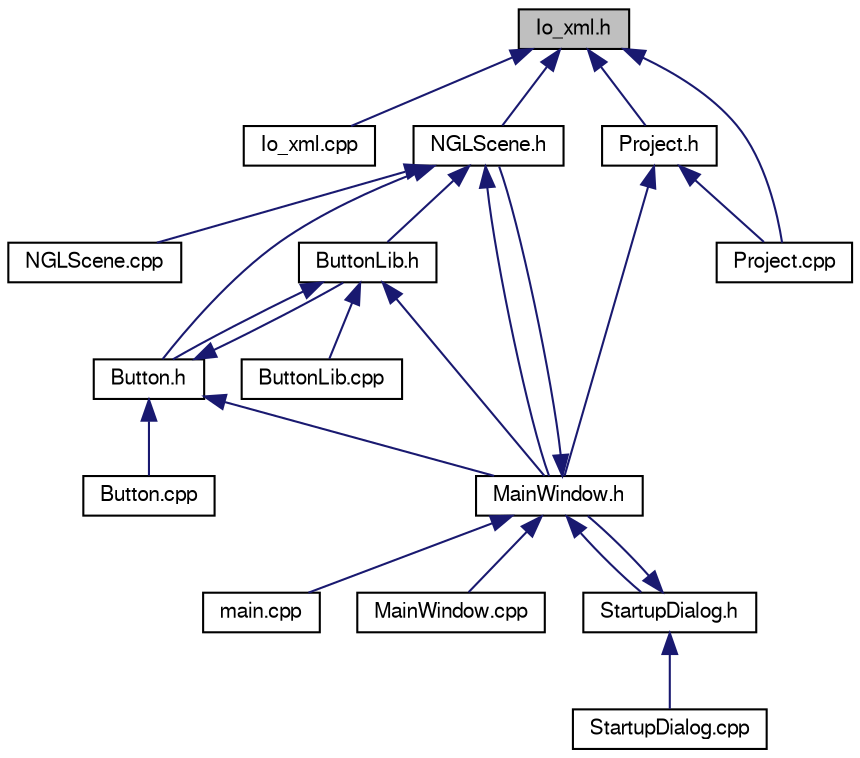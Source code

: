 digraph "Io_xml.h"
{
  edge [fontname="FreeSans",fontsize="10",labelfontname="FreeSans",labelfontsize="10"];
  node [fontname="FreeSans",fontsize="10",shape=record];
  Node1 [label="Io_xml.h",height=0.2,width=0.4,color="black", fillcolor="grey75", style="filled" fontcolor="black"];
  Node1 -> Node2 [dir="back",color="midnightblue",fontsize="10",style="solid"];
  Node2 [label="Io_xml.cpp",height=0.2,width=0.4,color="black", fillcolor="white", style="filled",URL="$_io__xml_8cpp.html"];
  Node1 -> Node3 [dir="back",color="midnightblue",fontsize="10",style="solid"];
  Node3 [label="Project.cpp",height=0.2,width=0.4,color="black", fillcolor="white", style="filled",URL="$_project_8cpp.html"];
  Node1 -> Node4 [dir="back",color="midnightblue",fontsize="10",style="solid"];
  Node4 [label="NGLScene.h",height=0.2,width=0.4,color="black", fillcolor="white", style="filled",URL="$_n_g_l_scene_8h.html",tooltip="a modified Qt GL widget class for "];
  Node4 -> Node5 [dir="back",color="midnightblue",fontsize="10",style="solid"];
  Node5 [label="NGLScene.cpp",height=0.2,width=0.4,color="black", fillcolor="white", style="filled",URL="$_n_g_l_scene_8cpp.html"];
  Node4 -> Node6 [dir="back",color="midnightblue",fontsize="10",style="solid"];
  Node6 [label="ButtonLib.h",height=0.2,width=0.4,color="black", fillcolor="white", style="filled",URL="$_button_lib_8h.html",tooltip="this class creates a button library to store buttons and set uniform values "];
  Node6 -> Node7 [dir="back",color="midnightblue",fontsize="10",style="solid"];
  Node7 [label="ButtonLib.cpp",height=0.2,width=0.4,color="black", fillcolor="white", style="filled",URL="$_button_lib_8cpp.html"];
  Node6 -> Node8 [dir="back",color="midnightblue",fontsize="10",style="solid"];
  Node8 [label="Button.h",height=0.2,width=0.4,color="black", fillcolor="white", style="filled",URL="$_button_8h.html",tooltip="this class creates a button with a pop up widget that can create modifiable attributes ..."];
  Node8 -> Node9 [dir="back",color="midnightblue",fontsize="10",style="solid"];
  Node9 [label="Button.cpp",height=0.2,width=0.4,color="black", fillcolor="white", style="filled",URL="$_button_8cpp.html"];
  Node8 -> Node6 [dir="back",color="midnightblue",fontsize="10",style="solid"];
  Node8 -> Node10 [dir="back",color="midnightblue",fontsize="10",style="solid"];
  Node10 [label="MainWindow.h",height=0.2,width=0.4,color="black", fillcolor="white", style="filled",URL="$_main_window_8h.html",tooltip="the MainWindow, GUI for our program "];
  Node10 -> Node11 [dir="back",color="midnightblue",fontsize="10",style="solid"];
  Node11 [label="main.cpp",height=0.2,width=0.4,color="black", fillcolor="white", style="filled",URL="$main_8cpp.html"];
  Node10 -> Node12 [dir="back",color="midnightblue",fontsize="10",style="solid"];
  Node12 [label="MainWindow.cpp",height=0.2,width=0.4,color="black", fillcolor="white", style="filled",URL="$_main_window_8cpp.html"];
  Node10 -> Node4 [dir="back",color="midnightblue",fontsize="10",style="solid"];
  Node10 -> Node13 [dir="back",color="midnightblue",fontsize="10",style="solid"];
  Node13 [label="StartupDialog.h",height=0.2,width=0.4,color="black", fillcolor="white", style="filled",URL="$_startup_dialog_8h.html",tooltip="the StatupDialog to do commonly used tasks "];
  Node13 -> Node14 [dir="back",color="midnightblue",fontsize="10",style="solid"];
  Node14 [label="StartupDialog.cpp",height=0.2,width=0.4,color="black", fillcolor="white", style="filled",URL="$_startup_dialog_8cpp.html"];
  Node13 -> Node10 [dir="back",color="midnightblue",fontsize="10",style="solid"];
  Node6 -> Node10 [dir="back",color="midnightblue",fontsize="10",style="solid"];
  Node4 -> Node10 [dir="back",color="midnightblue",fontsize="10",style="solid"];
  Node4 -> Node8 [dir="back",color="midnightblue",fontsize="10",style="solid"];
  Node1 -> Node15 [dir="back",color="midnightblue",fontsize="10",style="solid"];
  Node15 [label="Project.h",height=0.2,width=0.4,color="black", fillcolor="white", style="filled",URL="$_project_8h.html"];
  Node15 -> Node3 [dir="back",color="midnightblue",fontsize="10",style="solid"];
  Node15 -> Node10 [dir="back",color="midnightblue",fontsize="10",style="solid"];
}
